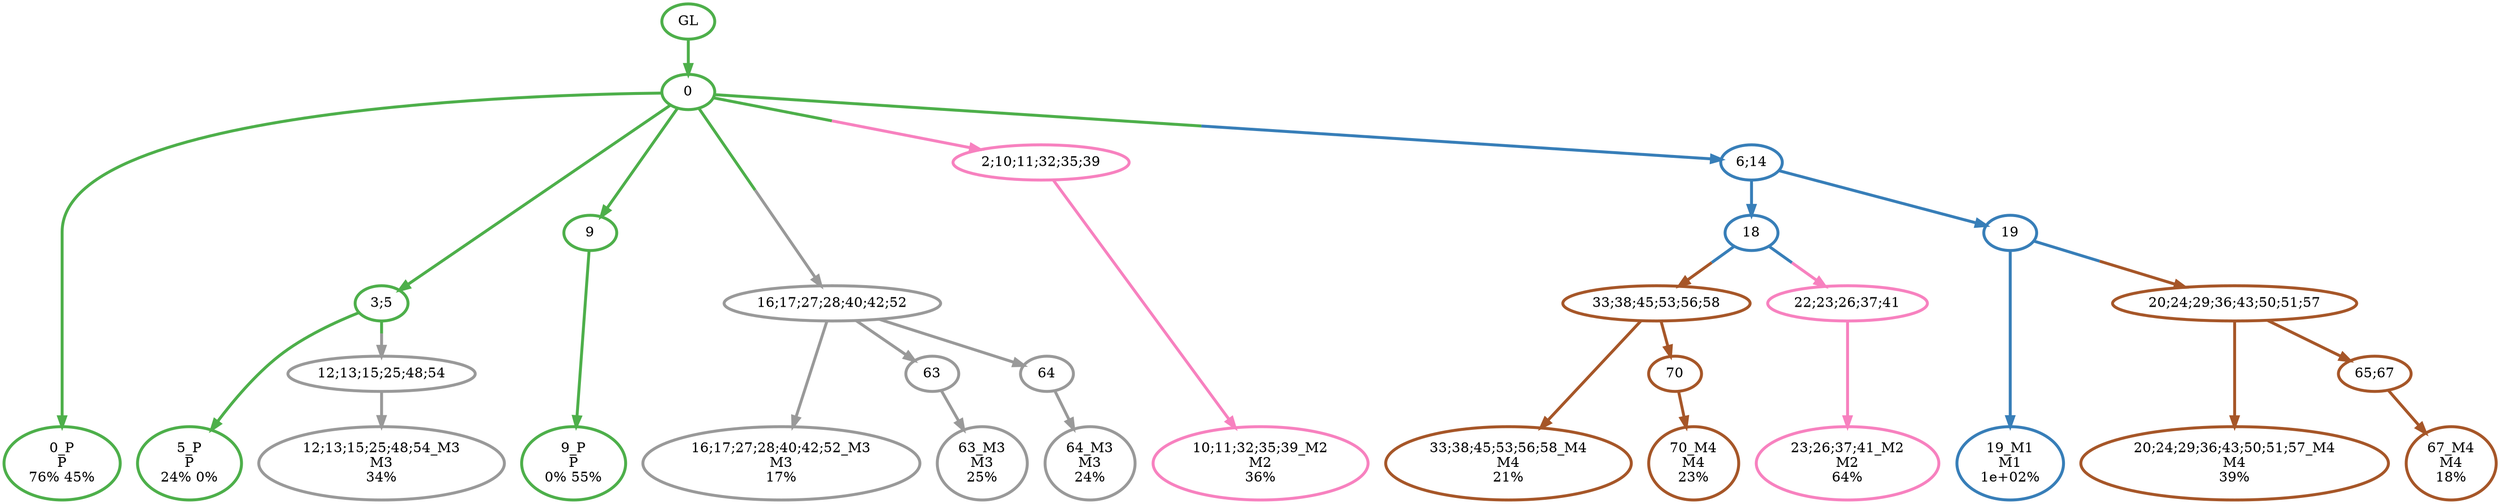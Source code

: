digraph T {
	{
		rank=same
		28 [penwidth=3,colorscheme=set19,color=3,label="0_P\nP\n76% 45%"]
		26 [penwidth=3,colorscheme=set19,color=3,label="5_P\nP\n24% 0%"]
		24 [penwidth=3,colorscheme=set19,color=3,label="9_P\nP\n0% 55%"]
		21 [penwidth=3,colorscheme=set19,color=2,label="19_M1\nM1\n1e+02%"]
		20 [penwidth=3,colorscheme=set19,color=8,label="10;11;32;35;39_M2\nM2\n36%"]
		19 [penwidth=3,colorscheme=set19,color=8,label="23;26;37;41_M2\nM2\n64%"]
		18 [penwidth=3,colorscheme=set19,color=9,label="12;13;15;25;48;54_M3\nM3\n34%"]
		17 [penwidth=3,colorscheme=set19,color=9,label="16;17;27;28;40;42;52_M3\nM3\n17%"]
		15 [penwidth=3,colorscheme=set19,color=9,label="63_M3\nM3\n25%"]
		13 [penwidth=3,colorscheme=set19,color=9,label="64_M3\nM3\n24%"]
		12 [penwidth=3,colorscheme=set19,color=7,label="33;38;45;53;56;58_M4\nM4\n21%"]
		10 [penwidth=3,colorscheme=set19,color=7,label="70_M4\nM4\n23%"]
		9 [penwidth=3,colorscheme=set19,color=7,label="20;24;29;36;43;50;51;57_M4\nM4\n39%"]
		7 [penwidth=3,colorscheme=set19,color=7,label="67_M4\nM4\n18%"]
	}
	30 [penwidth=3,colorscheme=set19,color=3,label="GL"]
	29 [penwidth=3,colorscheme=set19,color=3,label="0"]
	27 [penwidth=3,colorscheme=set19,color=3,label="3;5"]
	25 [penwidth=3,colorscheme=set19,color=3,label="9"]
	23 [penwidth=3,colorscheme=set19,color=2,label="18"]
	22 [penwidth=3,colorscheme=set19,color=2,label="19"]
	16 [penwidth=3,colorscheme=set19,color=9,label="63"]
	14 [penwidth=3,colorscheme=set19,color=9,label="64"]
	11 [penwidth=3,colorscheme=set19,color=7,label="70"]
	8 [penwidth=3,colorscheme=set19,color=7,label="65;67"]
	6 [penwidth=3,colorscheme=set19,color=7,label="33;38;45;53;56;58"]
	5 [penwidth=3,colorscheme=set19,color=7,label="20;24;29;36;43;50;51;57"]
	4 [penwidth=3,colorscheme=set19,color=8,label="22;23;26;37;41"]
	3 [penwidth=3,colorscheme=set19,color=9,label="12;13;15;25;48;54"]
	2 [penwidth=3,colorscheme=set19,color=9,label="16;17;27;28;40;42;52"]
	1 [penwidth=3,colorscheme=set19,color=8,label="2;10;11;32;35;39"]
	0 [penwidth=3,colorscheme=set19,color=2,label="6;14"]
	30 -> 29 [penwidth=3,colorscheme=set19,color=3]
	29 -> 28 [penwidth=3,colorscheme=set19,color=3]
	29 -> 25 [penwidth=3,colorscheme=set19,color=3]
	29 -> 27 [penwidth=3,colorscheme=set19,color=3]
	29 -> 2 [penwidth=3,colorscheme=set19,color="3;0.5:9"]
	29 -> 1 [penwidth=3,colorscheme=set19,color="3;0.5:8"]
	29 -> 0 [penwidth=3,colorscheme=set19,color="3;0.5:2"]
	27 -> 26 [penwidth=3,colorscheme=set19,color=3]
	27 -> 3 [penwidth=3,colorscheme=set19,color="3;0.5:9"]
	25 -> 24 [penwidth=3,colorscheme=set19,color=3]
	23 -> 6 [penwidth=3,colorscheme=set19,color="2;0.5:7"]
	23 -> 4 [penwidth=3,colorscheme=set19,color="2;0.5:8"]
	22 -> 21 [penwidth=3,colorscheme=set19,color=2]
	22 -> 5 [penwidth=3,colorscheme=set19,color="2;0.5:7"]
	16 -> 15 [penwidth=3,colorscheme=set19,color=9]
	14 -> 13 [penwidth=3,colorscheme=set19,color=9]
	11 -> 10 [penwidth=3,colorscheme=set19,color=7]
	8 -> 7 [penwidth=3,colorscheme=set19,color=7]
	6 -> 12 [penwidth=3,colorscheme=set19,color=7]
	6 -> 11 [penwidth=3,colorscheme=set19,color=7]
	5 -> 9 [penwidth=3,colorscheme=set19,color=7]
	5 -> 8 [penwidth=3,colorscheme=set19,color=7]
	4 -> 19 [penwidth=3,colorscheme=set19,color=8]
	3 -> 18 [penwidth=3,colorscheme=set19,color=9]
	2 -> 17 [penwidth=3,colorscheme=set19,color=9]
	2 -> 16 [penwidth=3,colorscheme=set19,color=9]
	2 -> 14 [penwidth=3,colorscheme=set19,color=9]
	1 -> 20 [penwidth=3,colorscheme=set19,color=8]
	0 -> 23 [penwidth=3,colorscheme=set19,color=2]
	0 -> 22 [penwidth=3,colorscheme=set19,color=2]
}
